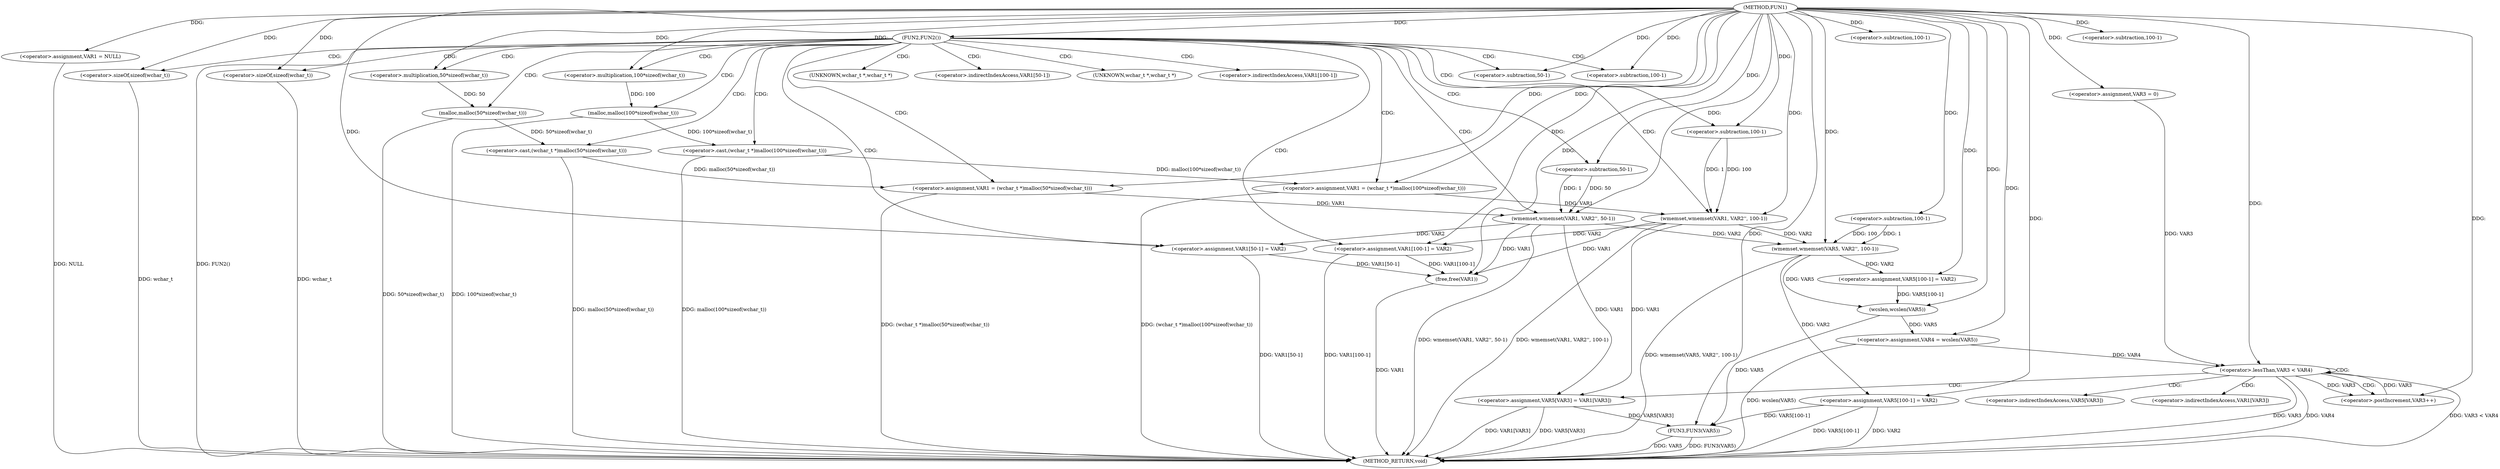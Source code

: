 digraph FUN1 {  
"1000100" [label = "(METHOD,FUN1)" ]
"1000204" [label = "(METHOD_RETURN,void)" ]
"1000103" [label = "(<operator>.assignment,VAR1 = NULL)" ]
"1000107" [label = "(FUN2,FUN2())" ]
"1000109" [label = "(<operator>.assignment,VAR1 = (wchar_t *)malloc(50*sizeof(wchar_t)))" ]
"1000111" [label = "(<operator>.cast,(wchar_t *)malloc(50*sizeof(wchar_t)))" ]
"1000113" [label = "(malloc,malloc(50*sizeof(wchar_t)))" ]
"1000114" [label = "(<operator>.multiplication,50*sizeof(wchar_t))" ]
"1000116" [label = "(<operator>.sizeOf,sizeof(wchar_t))" ]
"1000118" [label = "(wmemset,wmemset(VAR1, VAR2'', 50-1))" ]
"1000121" [label = "(<operator>.subtraction,50-1)" ]
"1000124" [label = "(<operator>.assignment,VAR1[50-1] = VAR2)" ]
"1000127" [label = "(<operator>.subtraction,50-1)" ]
"1000133" [label = "(<operator>.assignment,VAR1 = (wchar_t *)malloc(100*sizeof(wchar_t)))" ]
"1000135" [label = "(<operator>.cast,(wchar_t *)malloc(100*sizeof(wchar_t)))" ]
"1000137" [label = "(malloc,malloc(100*sizeof(wchar_t)))" ]
"1000138" [label = "(<operator>.multiplication,100*sizeof(wchar_t))" ]
"1000140" [label = "(<operator>.sizeOf,sizeof(wchar_t))" ]
"1000142" [label = "(wmemset,wmemset(VAR1, VAR2'', 100-1))" ]
"1000145" [label = "(<operator>.subtraction,100-1)" ]
"1000148" [label = "(<operator>.assignment,VAR1[100-1] = VAR2)" ]
"1000151" [label = "(<operator>.subtraction,100-1)" ]
"1000159" [label = "(wmemset,wmemset(VAR5, VAR2'', 100-1))" ]
"1000162" [label = "(<operator>.subtraction,100-1)" ]
"1000165" [label = "(<operator>.assignment,VAR5[100-1] = VAR2)" ]
"1000168" [label = "(<operator>.subtraction,100-1)" ]
"1000172" [label = "(<operator>.assignment,VAR4 = wcslen(VAR5))" ]
"1000174" [label = "(wcslen,wcslen(VAR5))" ]
"1000177" [label = "(<operator>.assignment,VAR3 = 0)" ]
"1000180" [label = "(<operator>.lessThan,VAR3 < VAR4)" ]
"1000183" [label = "(<operator>.postIncrement,VAR3++)" ]
"1000186" [label = "(<operator>.assignment,VAR5[VAR3] = VAR1[VAR3])" ]
"1000193" [label = "(<operator>.assignment,VAR5[100-1] = VAR2)" ]
"1000196" [label = "(<operator>.subtraction,100-1)" ]
"1000200" [label = "(FUN3,FUN3(VAR5))" ]
"1000202" [label = "(free,free(VAR1))" ]
"1000112" [label = "(UNKNOWN,wchar_t *,wchar_t *)" ]
"1000125" [label = "(<operator>.indirectIndexAccess,VAR1[50-1])" ]
"1000136" [label = "(UNKNOWN,wchar_t *,wchar_t *)" ]
"1000149" [label = "(<operator>.indirectIndexAccess,VAR1[100-1])" ]
"1000187" [label = "(<operator>.indirectIndexAccess,VAR5[VAR3])" ]
"1000190" [label = "(<operator>.indirectIndexAccess,VAR1[VAR3])" ]
  "1000107" -> "1000204"  [ label = "DDG: FUN2()"] 
  "1000186" -> "1000204"  [ label = "DDG: VAR1[VAR3]"] 
  "1000200" -> "1000204"  [ label = "DDG: FUN3(VAR5)"] 
  "1000103" -> "1000204"  [ label = "DDG: NULL"] 
  "1000113" -> "1000204"  [ label = "DDG: 50*sizeof(wchar_t)"] 
  "1000140" -> "1000204"  [ label = "DDG: wchar_t"] 
  "1000180" -> "1000204"  [ label = "DDG: VAR3"] 
  "1000118" -> "1000204"  [ label = "DDG: wmemset(VAR1, VAR2'', 50-1)"] 
  "1000193" -> "1000204"  [ label = "DDG: VAR2"] 
  "1000137" -> "1000204"  [ label = "DDG: 100*sizeof(wchar_t)"] 
  "1000180" -> "1000204"  [ label = "DDG: VAR4"] 
  "1000159" -> "1000204"  [ label = "DDG: wmemset(VAR5, VAR2'', 100-1)"] 
  "1000116" -> "1000204"  [ label = "DDG: wchar_t"] 
  "1000186" -> "1000204"  [ label = "DDG: VAR5[VAR3]"] 
  "1000142" -> "1000204"  [ label = "DDG: wmemset(VAR1, VAR2'', 100-1)"] 
  "1000124" -> "1000204"  [ label = "DDG: VAR1[50-1]"] 
  "1000193" -> "1000204"  [ label = "DDG: VAR5[100-1]"] 
  "1000200" -> "1000204"  [ label = "DDG: VAR5"] 
  "1000202" -> "1000204"  [ label = "DDG: VAR1"] 
  "1000180" -> "1000204"  [ label = "DDG: VAR3 < VAR4"] 
  "1000148" -> "1000204"  [ label = "DDG: VAR1[100-1]"] 
  "1000133" -> "1000204"  [ label = "DDG: (wchar_t *)malloc(100*sizeof(wchar_t))"] 
  "1000111" -> "1000204"  [ label = "DDG: malloc(50*sizeof(wchar_t))"] 
  "1000109" -> "1000204"  [ label = "DDG: (wchar_t *)malloc(50*sizeof(wchar_t))"] 
  "1000172" -> "1000204"  [ label = "DDG: wcslen(VAR5)"] 
  "1000135" -> "1000204"  [ label = "DDG: malloc(100*sizeof(wchar_t))"] 
  "1000100" -> "1000103"  [ label = "DDG: "] 
  "1000100" -> "1000107"  [ label = "DDG: "] 
  "1000111" -> "1000109"  [ label = "DDG: malloc(50*sizeof(wchar_t))"] 
  "1000100" -> "1000109"  [ label = "DDG: "] 
  "1000113" -> "1000111"  [ label = "DDG: 50*sizeof(wchar_t)"] 
  "1000114" -> "1000113"  [ label = "DDG: 50"] 
  "1000100" -> "1000114"  [ label = "DDG: "] 
  "1000100" -> "1000116"  [ label = "DDG: "] 
  "1000109" -> "1000118"  [ label = "DDG: VAR1"] 
  "1000100" -> "1000118"  [ label = "DDG: "] 
  "1000121" -> "1000118"  [ label = "DDG: 50"] 
  "1000121" -> "1000118"  [ label = "DDG: 1"] 
  "1000100" -> "1000121"  [ label = "DDG: "] 
  "1000118" -> "1000124"  [ label = "DDG: VAR2"] 
  "1000100" -> "1000124"  [ label = "DDG: "] 
  "1000100" -> "1000127"  [ label = "DDG: "] 
  "1000135" -> "1000133"  [ label = "DDG: malloc(100*sizeof(wchar_t))"] 
  "1000100" -> "1000133"  [ label = "DDG: "] 
  "1000137" -> "1000135"  [ label = "DDG: 100*sizeof(wchar_t)"] 
  "1000138" -> "1000137"  [ label = "DDG: 100"] 
  "1000100" -> "1000138"  [ label = "DDG: "] 
  "1000100" -> "1000140"  [ label = "DDG: "] 
  "1000133" -> "1000142"  [ label = "DDG: VAR1"] 
  "1000100" -> "1000142"  [ label = "DDG: "] 
  "1000145" -> "1000142"  [ label = "DDG: 100"] 
  "1000145" -> "1000142"  [ label = "DDG: 1"] 
  "1000100" -> "1000145"  [ label = "DDG: "] 
  "1000142" -> "1000148"  [ label = "DDG: VAR2"] 
  "1000100" -> "1000148"  [ label = "DDG: "] 
  "1000100" -> "1000151"  [ label = "DDG: "] 
  "1000100" -> "1000159"  [ label = "DDG: "] 
  "1000118" -> "1000159"  [ label = "DDG: VAR2"] 
  "1000142" -> "1000159"  [ label = "DDG: VAR2"] 
  "1000162" -> "1000159"  [ label = "DDG: 100"] 
  "1000162" -> "1000159"  [ label = "DDG: 1"] 
  "1000100" -> "1000162"  [ label = "DDG: "] 
  "1000159" -> "1000165"  [ label = "DDG: VAR2"] 
  "1000100" -> "1000165"  [ label = "DDG: "] 
  "1000100" -> "1000168"  [ label = "DDG: "] 
  "1000174" -> "1000172"  [ label = "DDG: VAR5"] 
  "1000100" -> "1000172"  [ label = "DDG: "] 
  "1000159" -> "1000174"  [ label = "DDG: VAR5"] 
  "1000165" -> "1000174"  [ label = "DDG: VAR5[100-1]"] 
  "1000100" -> "1000174"  [ label = "DDG: "] 
  "1000100" -> "1000177"  [ label = "DDG: "] 
  "1000177" -> "1000180"  [ label = "DDG: VAR3"] 
  "1000183" -> "1000180"  [ label = "DDG: VAR3"] 
  "1000100" -> "1000180"  [ label = "DDG: "] 
  "1000172" -> "1000180"  [ label = "DDG: VAR4"] 
  "1000180" -> "1000183"  [ label = "DDG: VAR3"] 
  "1000100" -> "1000183"  [ label = "DDG: "] 
  "1000142" -> "1000186"  [ label = "DDG: VAR1"] 
  "1000118" -> "1000186"  [ label = "DDG: VAR1"] 
  "1000100" -> "1000193"  [ label = "DDG: "] 
  "1000159" -> "1000193"  [ label = "DDG: VAR2"] 
  "1000100" -> "1000196"  [ label = "DDG: "] 
  "1000186" -> "1000200"  [ label = "DDG: VAR5[VAR3]"] 
  "1000193" -> "1000200"  [ label = "DDG: VAR5[100-1]"] 
  "1000174" -> "1000200"  [ label = "DDG: VAR5"] 
  "1000100" -> "1000200"  [ label = "DDG: "] 
  "1000124" -> "1000202"  [ label = "DDG: VAR1[50-1]"] 
  "1000148" -> "1000202"  [ label = "DDG: VAR1[100-1]"] 
  "1000142" -> "1000202"  [ label = "DDG: VAR1"] 
  "1000118" -> "1000202"  [ label = "DDG: VAR1"] 
  "1000100" -> "1000202"  [ label = "DDG: "] 
  "1000107" -> "1000125"  [ label = "CDG: "] 
  "1000107" -> "1000127"  [ label = "CDG: "] 
  "1000107" -> "1000109"  [ label = "CDG: "] 
  "1000107" -> "1000142"  [ label = "CDG: "] 
  "1000107" -> "1000135"  [ label = "CDG: "] 
  "1000107" -> "1000114"  [ label = "CDG: "] 
  "1000107" -> "1000148"  [ label = "CDG: "] 
  "1000107" -> "1000133"  [ label = "CDG: "] 
  "1000107" -> "1000136"  [ label = "CDG: "] 
  "1000107" -> "1000118"  [ label = "CDG: "] 
  "1000107" -> "1000149"  [ label = "CDG: "] 
  "1000107" -> "1000112"  [ label = "CDG: "] 
  "1000107" -> "1000121"  [ label = "CDG: "] 
  "1000107" -> "1000116"  [ label = "CDG: "] 
  "1000107" -> "1000113"  [ label = "CDG: "] 
  "1000107" -> "1000111"  [ label = "CDG: "] 
  "1000107" -> "1000137"  [ label = "CDG: "] 
  "1000107" -> "1000124"  [ label = "CDG: "] 
  "1000107" -> "1000151"  [ label = "CDG: "] 
  "1000107" -> "1000145"  [ label = "CDG: "] 
  "1000107" -> "1000140"  [ label = "CDG: "] 
  "1000107" -> "1000138"  [ label = "CDG: "] 
  "1000180" -> "1000186"  [ label = "CDG: "] 
  "1000180" -> "1000180"  [ label = "CDG: "] 
  "1000180" -> "1000183"  [ label = "CDG: "] 
  "1000180" -> "1000190"  [ label = "CDG: "] 
  "1000180" -> "1000187"  [ label = "CDG: "] 
}
